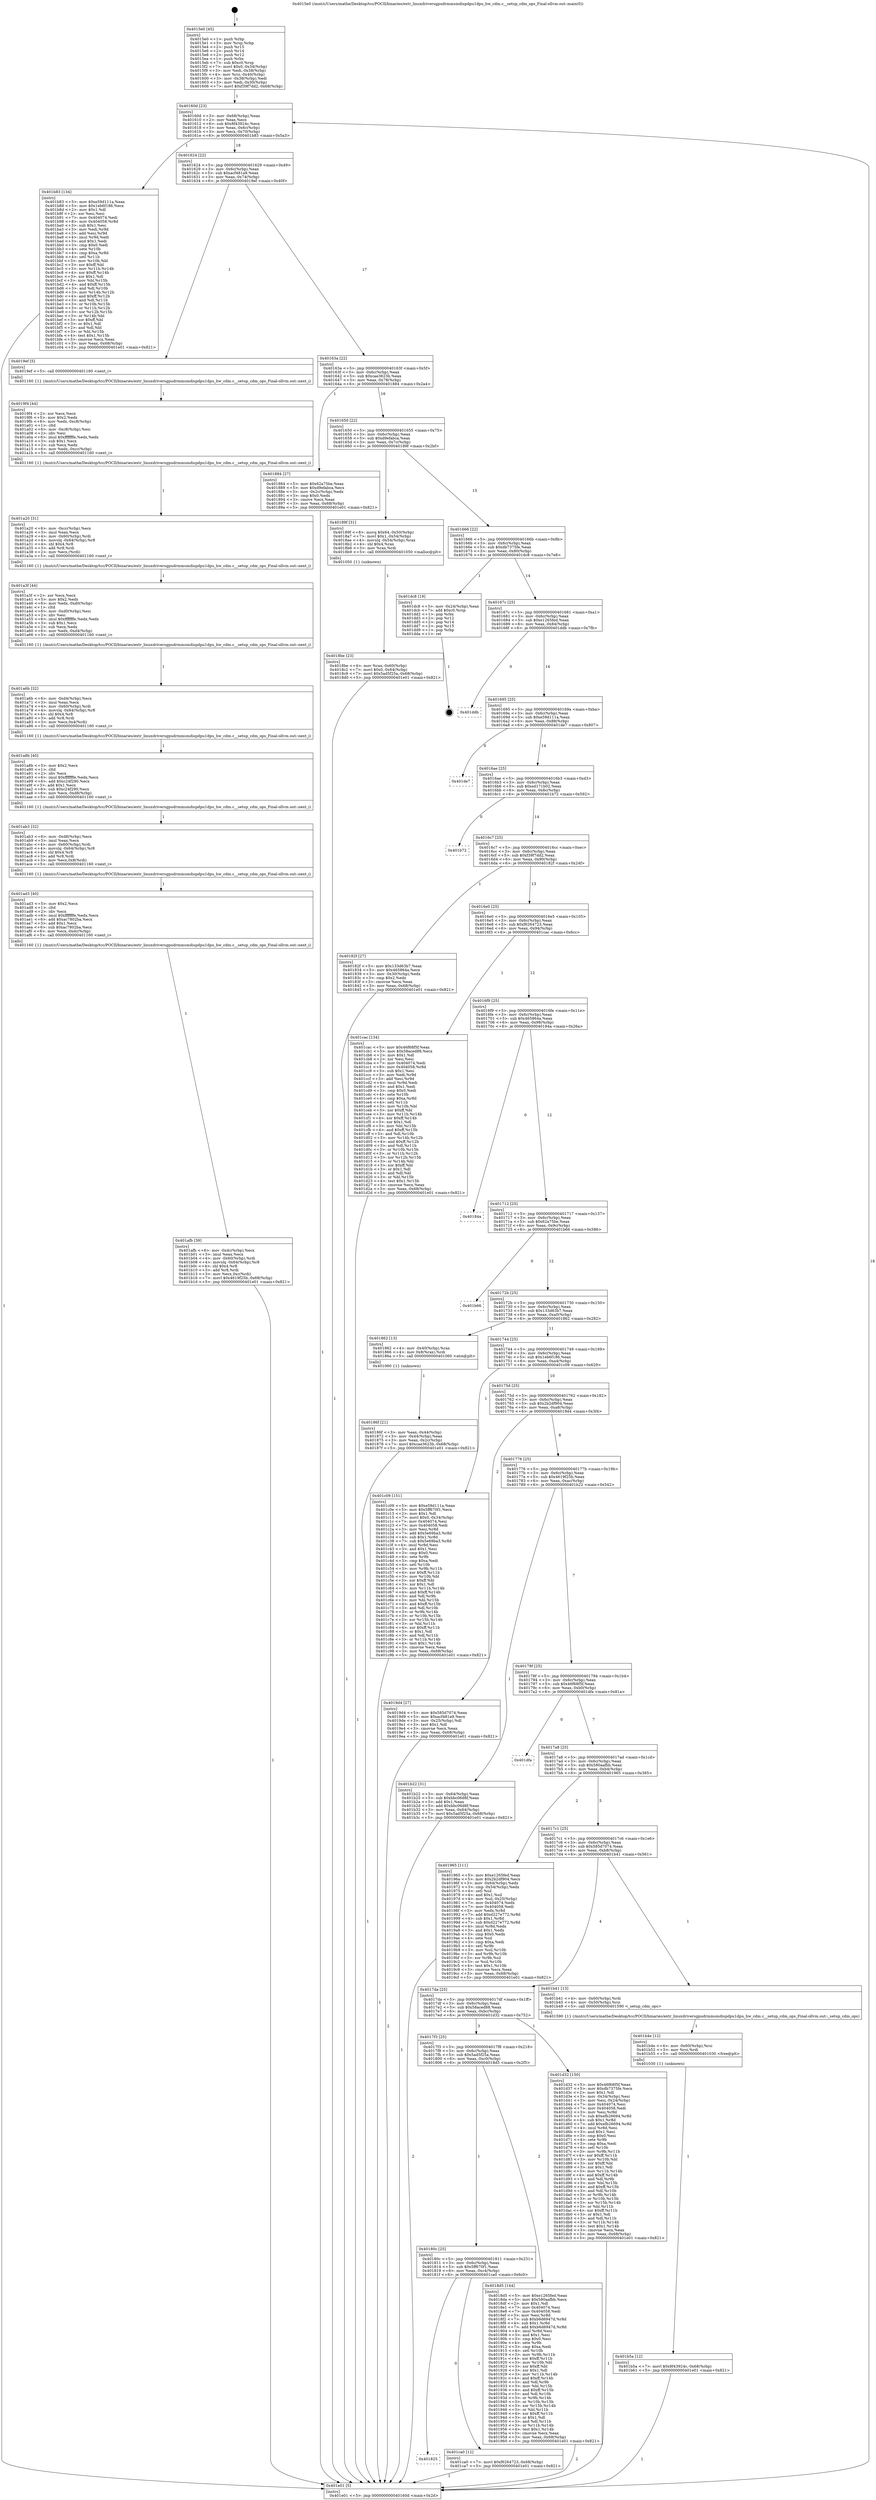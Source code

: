digraph "0x4015e0" {
  label = "0x4015e0 (/mnt/c/Users/mathe/Desktop/tcc/POCII/binaries/extr_linuxdriversgpudrmmsmdispdpu1dpu_hw_cdm.c__setup_cdm_ops_Final-ollvm.out::main(0))"
  labelloc = "t"
  node[shape=record]

  Entry [label="",width=0.3,height=0.3,shape=circle,fillcolor=black,style=filled]
  "0x40160d" [label="{
     0x40160d [23]\l
     | [instrs]\l
     &nbsp;&nbsp;0x40160d \<+3\>: mov -0x68(%rbp),%eax\l
     &nbsp;&nbsp;0x401610 \<+2\>: mov %eax,%ecx\l
     &nbsp;&nbsp;0x401612 \<+6\>: sub $0x8f43924c,%ecx\l
     &nbsp;&nbsp;0x401618 \<+3\>: mov %eax,-0x6c(%rbp)\l
     &nbsp;&nbsp;0x40161b \<+3\>: mov %ecx,-0x70(%rbp)\l
     &nbsp;&nbsp;0x40161e \<+6\>: je 0000000000401b83 \<main+0x5a3\>\l
  }"]
  "0x401b83" [label="{
     0x401b83 [134]\l
     | [instrs]\l
     &nbsp;&nbsp;0x401b83 \<+5\>: mov $0xe59d111a,%eax\l
     &nbsp;&nbsp;0x401b88 \<+5\>: mov $0x1eb6f186,%ecx\l
     &nbsp;&nbsp;0x401b8d \<+2\>: mov $0x1,%dl\l
     &nbsp;&nbsp;0x401b8f \<+2\>: xor %esi,%esi\l
     &nbsp;&nbsp;0x401b91 \<+7\>: mov 0x404074,%edi\l
     &nbsp;&nbsp;0x401b98 \<+8\>: mov 0x404058,%r8d\l
     &nbsp;&nbsp;0x401ba0 \<+3\>: sub $0x1,%esi\l
     &nbsp;&nbsp;0x401ba3 \<+3\>: mov %edi,%r9d\l
     &nbsp;&nbsp;0x401ba6 \<+3\>: add %esi,%r9d\l
     &nbsp;&nbsp;0x401ba9 \<+4\>: imul %r9d,%edi\l
     &nbsp;&nbsp;0x401bad \<+3\>: and $0x1,%edi\l
     &nbsp;&nbsp;0x401bb0 \<+3\>: cmp $0x0,%edi\l
     &nbsp;&nbsp;0x401bb3 \<+4\>: sete %r10b\l
     &nbsp;&nbsp;0x401bb7 \<+4\>: cmp $0xa,%r8d\l
     &nbsp;&nbsp;0x401bbb \<+4\>: setl %r11b\l
     &nbsp;&nbsp;0x401bbf \<+3\>: mov %r10b,%bl\l
     &nbsp;&nbsp;0x401bc2 \<+3\>: xor $0xff,%bl\l
     &nbsp;&nbsp;0x401bc5 \<+3\>: mov %r11b,%r14b\l
     &nbsp;&nbsp;0x401bc8 \<+4\>: xor $0xff,%r14b\l
     &nbsp;&nbsp;0x401bcc \<+3\>: xor $0x1,%dl\l
     &nbsp;&nbsp;0x401bcf \<+3\>: mov %bl,%r15b\l
     &nbsp;&nbsp;0x401bd2 \<+4\>: and $0xff,%r15b\l
     &nbsp;&nbsp;0x401bd6 \<+3\>: and %dl,%r10b\l
     &nbsp;&nbsp;0x401bd9 \<+3\>: mov %r14b,%r12b\l
     &nbsp;&nbsp;0x401bdc \<+4\>: and $0xff,%r12b\l
     &nbsp;&nbsp;0x401be0 \<+3\>: and %dl,%r11b\l
     &nbsp;&nbsp;0x401be3 \<+3\>: or %r10b,%r15b\l
     &nbsp;&nbsp;0x401be6 \<+3\>: or %r11b,%r12b\l
     &nbsp;&nbsp;0x401be9 \<+3\>: xor %r12b,%r15b\l
     &nbsp;&nbsp;0x401bec \<+3\>: or %r14b,%bl\l
     &nbsp;&nbsp;0x401bef \<+3\>: xor $0xff,%bl\l
     &nbsp;&nbsp;0x401bf2 \<+3\>: or $0x1,%dl\l
     &nbsp;&nbsp;0x401bf5 \<+2\>: and %dl,%bl\l
     &nbsp;&nbsp;0x401bf7 \<+3\>: or %bl,%r15b\l
     &nbsp;&nbsp;0x401bfa \<+4\>: test $0x1,%r15b\l
     &nbsp;&nbsp;0x401bfe \<+3\>: cmovne %ecx,%eax\l
     &nbsp;&nbsp;0x401c01 \<+3\>: mov %eax,-0x68(%rbp)\l
     &nbsp;&nbsp;0x401c04 \<+5\>: jmp 0000000000401e01 \<main+0x821\>\l
  }"]
  "0x401624" [label="{
     0x401624 [22]\l
     | [instrs]\l
     &nbsp;&nbsp;0x401624 \<+5\>: jmp 0000000000401629 \<main+0x49\>\l
     &nbsp;&nbsp;0x401629 \<+3\>: mov -0x6c(%rbp),%eax\l
     &nbsp;&nbsp;0x40162c \<+5\>: sub $0xacf481a9,%eax\l
     &nbsp;&nbsp;0x401631 \<+3\>: mov %eax,-0x74(%rbp)\l
     &nbsp;&nbsp;0x401634 \<+6\>: je 00000000004019ef \<main+0x40f\>\l
  }"]
  Exit [label="",width=0.3,height=0.3,shape=circle,fillcolor=black,style=filled,peripheries=2]
  "0x4019ef" [label="{
     0x4019ef [5]\l
     | [instrs]\l
     &nbsp;&nbsp;0x4019ef \<+5\>: call 0000000000401160 \<next_i\>\l
     | [calls]\l
     &nbsp;&nbsp;0x401160 \{1\} (/mnt/c/Users/mathe/Desktop/tcc/POCII/binaries/extr_linuxdriversgpudrmmsmdispdpu1dpu_hw_cdm.c__setup_cdm_ops_Final-ollvm.out::next_i)\l
  }"]
  "0x40163a" [label="{
     0x40163a [22]\l
     | [instrs]\l
     &nbsp;&nbsp;0x40163a \<+5\>: jmp 000000000040163f \<main+0x5f\>\l
     &nbsp;&nbsp;0x40163f \<+3\>: mov -0x6c(%rbp),%eax\l
     &nbsp;&nbsp;0x401642 \<+5\>: sub $0xcae3623b,%eax\l
     &nbsp;&nbsp;0x401647 \<+3\>: mov %eax,-0x78(%rbp)\l
     &nbsp;&nbsp;0x40164a \<+6\>: je 0000000000401884 \<main+0x2a4\>\l
  }"]
  "0x401825" [label="{
     0x401825\l
  }", style=dashed]
  "0x401884" [label="{
     0x401884 [27]\l
     | [instrs]\l
     &nbsp;&nbsp;0x401884 \<+5\>: mov $0x62a75be,%eax\l
     &nbsp;&nbsp;0x401889 \<+5\>: mov $0xd9efabca,%ecx\l
     &nbsp;&nbsp;0x40188e \<+3\>: mov -0x2c(%rbp),%edx\l
     &nbsp;&nbsp;0x401891 \<+3\>: cmp $0x0,%edx\l
     &nbsp;&nbsp;0x401894 \<+3\>: cmove %ecx,%eax\l
     &nbsp;&nbsp;0x401897 \<+3\>: mov %eax,-0x68(%rbp)\l
     &nbsp;&nbsp;0x40189a \<+5\>: jmp 0000000000401e01 \<main+0x821\>\l
  }"]
  "0x401650" [label="{
     0x401650 [22]\l
     | [instrs]\l
     &nbsp;&nbsp;0x401650 \<+5\>: jmp 0000000000401655 \<main+0x75\>\l
     &nbsp;&nbsp;0x401655 \<+3\>: mov -0x6c(%rbp),%eax\l
     &nbsp;&nbsp;0x401658 \<+5\>: sub $0xd9efabca,%eax\l
     &nbsp;&nbsp;0x40165d \<+3\>: mov %eax,-0x7c(%rbp)\l
     &nbsp;&nbsp;0x401660 \<+6\>: je 000000000040189f \<main+0x2bf\>\l
  }"]
  "0x401ca0" [label="{
     0x401ca0 [12]\l
     | [instrs]\l
     &nbsp;&nbsp;0x401ca0 \<+7\>: movl $0xf6264723,-0x68(%rbp)\l
     &nbsp;&nbsp;0x401ca7 \<+5\>: jmp 0000000000401e01 \<main+0x821\>\l
  }"]
  "0x40189f" [label="{
     0x40189f [31]\l
     | [instrs]\l
     &nbsp;&nbsp;0x40189f \<+8\>: movq $0x64,-0x50(%rbp)\l
     &nbsp;&nbsp;0x4018a7 \<+7\>: movl $0x1,-0x54(%rbp)\l
     &nbsp;&nbsp;0x4018ae \<+4\>: movslq -0x54(%rbp),%rax\l
     &nbsp;&nbsp;0x4018b2 \<+4\>: shl $0x4,%rax\l
     &nbsp;&nbsp;0x4018b6 \<+3\>: mov %rax,%rdi\l
     &nbsp;&nbsp;0x4018b9 \<+5\>: call 0000000000401050 \<malloc@plt\>\l
     | [calls]\l
     &nbsp;&nbsp;0x401050 \{1\} (unknown)\l
  }"]
  "0x401666" [label="{
     0x401666 [22]\l
     | [instrs]\l
     &nbsp;&nbsp;0x401666 \<+5\>: jmp 000000000040166b \<main+0x8b\>\l
     &nbsp;&nbsp;0x40166b \<+3\>: mov -0x6c(%rbp),%eax\l
     &nbsp;&nbsp;0x40166e \<+5\>: sub $0xdb7375fe,%eax\l
     &nbsp;&nbsp;0x401673 \<+3\>: mov %eax,-0x80(%rbp)\l
     &nbsp;&nbsp;0x401676 \<+6\>: je 0000000000401dc8 \<main+0x7e8\>\l
  }"]
  "0x401b5a" [label="{
     0x401b5a [12]\l
     | [instrs]\l
     &nbsp;&nbsp;0x401b5a \<+7\>: movl $0x8f43924c,-0x68(%rbp)\l
     &nbsp;&nbsp;0x401b61 \<+5\>: jmp 0000000000401e01 \<main+0x821\>\l
  }"]
  "0x401dc8" [label="{
     0x401dc8 [19]\l
     | [instrs]\l
     &nbsp;&nbsp;0x401dc8 \<+3\>: mov -0x24(%rbp),%eax\l
     &nbsp;&nbsp;0x401dcb \<+7\>: add $0xc0,%rsp\l
     &nbsp;&nbsp;0x401dd2 \<+1\>: pop %rbx\l
     &nbsp;&nbsp;0x401dd3 \<+2\>: pop %r12\l
     &nbsp;&nbsp;0x401dd5 \<+2\>: pop %r14\l
     &nbsp;&nbsp;0x401dd7 \<+2\>: pop %r15\l
     &nbsp;&nbsp;0x401dd9 \<+1\>: pop %rbp\l
     &nbsp;&nbsp;0x401dda \<+1\>: ret\l
  }"]
  "0x40167c" [label="{
     0x40167c [25]\l
     | [instrs]\l
     &nbsp;&nbsp;0x40167c \<+5\>: jmp 0000000000401681 \<main+0xa1\>\l
     &nbsp;&nbsp;0x401681 \<+3\>: mov -0x6c(%rbp),%eax\l
     &nbsp;&nbsp;0x401684 \<+5\>: sub $0xe1265fed,%eax\l
     &nbsp;&nbsp;0x401689 \<+6\>: mov %eax,-0x84(%rbp)\l
     &nbsp;&nbsp;0x40168f \<+6\>: je 0000000000401ddb \<main+0x7fb\>\l
  }"]
  "0x401b4e" [label="{
     0x401b4e [12]\l
     | [instrs]\l
     &nbsp;&nbsp;0x401b4e \<+4\>: mov -0x60(%rbp),%rsi\l
     &nbsp;&nbsp;0x401b52 \<+3\>: mov %rsi,%rdi\l
     &nbsp;&nbsp;0x401b55 \<+5\>: call 0000000000401030 \<free@plt\>\l
     | [calls]\l
     &nbsp;&nbsp;0x401030 \{1\} (unknown)\l
  }"]
  "0x401ddb" [label="{
     0x401ddb\l
  }", style=dashed]
  "0x401695" [label="{
     0x401695 [25]\l
     | [instrs]\l
     &nbsp;&nbsp;0x401695 \<+5\>: jmp 000000000040169a \<main+0xba\>\l
     &nbsp;&nbsp;0x40169a \<+3\>: mov -0x6c(%rbp),%eax\l
     &nbsp;&nbsp;0x40169d \<+5\>: sub $0xe59d111a,%eax\l
     &nbsp;&nbsp;0x4016a2 \<+6\>: mov %eax,-0x88(%rbp)\l
     &nbsp;&nbsp;0x4016a8 \<+6\>: je 0000000000401de7 \<main+0x807\>\l
  }"]
  "0x401afb" [label="{
     0x401afb [39]\l
     | [instrs]\l
     &nbsp;&nbsp;0x401afb \<+6\>: mov -0xdc(%rbp),%ecx\l
     &nbsp;&nbsp;0x401b01 \<+3\>: imul %eax,%ecx\l
     &nbsp;&nbsp;0x401b04 \<+4\>: mov -0x60(%rbp),%rdi\l
     &nbsp;&nbsp;0x401b08 \<+4\>: movslq -0x64(%rbp),%r8\l
     &nbsp;&nbsp;0x401b0c \<+4\>: shl $0x4,%r8\l
     &nbsp;&nbsp;0x401b10 \<+3\>: add %r8,%rdi\l
     &nbsp;&nbsp;0x401b13 \<+3\>: mov %ecx,0xc(%rdi)\l
     &nbsp;&nbsp;0x401b16 \<+7\>: movl $0x4619f25b,-0x68(%rbp)\l
     &nbsp;&nbsp;0x401b1d \<+5\>: jmp 0000000000401e01 \<main+0x821\>\l
  }"]
  "0x401de7" [label="{
     0x401de7\l
  }", style=dashed]
  "0x4016ae" [label="{
     0x4016ae [25]\l
     | [instrs]\l
     &nbsp;&nbsp;0x4016ae \<+5\>: jmp 00000000004016b3 \<main+0xd3\>\l
     &nbsp;&nbsp;0x4016b3 \<+3\>: mov -0x6c(%rbp),%eax\l
     &nbsp;&nbsp;0x4016b6 \<+5\>: sub $0xed171b02,%eax\l
     &nbsp;&nbsp;0x4016bb \<+6\>: mov %eax,-0x8c(%rbp)\l
     &nbsp;&nbsp;0x4016c1 \<+6\>: je 0000000000401b72 \<main+0x592\>\l
  }"]
  "0x401ad3" [label="{
     0x401ad3 [40]\l
     | [instrs]\l
     &nbsp;&nbsp;0x401ad3 \<+5\>: mov $0x2,%ecx\l
     &nbsp;&nbsp;0x401ad8 \<+1\>: cltd\l
     &nbsp;&nbsp;0x401ad9 \<+2\>: idiv %ecx\l
     &nbsp;&nbsp;0x401adb \<+6\>: imul $0xfffffffe,%edx,%ecx\l
     &nbsp;&nbsp;0x401ae1 \<+6\>: add $0xac7802ba,%ecx\l
     &nbsp;&nbsp;0x401ae7 \<+3\>: add $0x1,%ecx\l
     &nbsp;&nbsp;0x401aea \<+6\>: sub $0xac7802ba,%ecx\l
     &nbsp;&nbsp;0x401af0 \<+6\>: mov %ecx,-0xdc(%rbp)\l
     &nbsp;&nbsp;0x401af6 \<+5\>: call 0000000000401160 \<next_i\>\l
     | [calls]\l
     &nbsp;&nbsp;0x401160 \{1\} (/mnt/c/Users/mathe/Desktop/tcc/POCII/binaries/extr_linuxdriversgpudrmmsmdispdpu1dpu_hw_cdm.c__setup_cdm_ops_Final-ollvm.out::next_i)\l
  }"]
  "0x401b72" [label="{
     0x401b72\l
  }", style=dashed]
  "0x4016c7" [label="{
     0x4016c7 [25]\l
     | [instrs]\l
     &nbsp;&nbsp;0x4016c7 \<+5\>: jmp 00000000004016cc \<main+0xec\>\l
     &nbsp;&nbsp;0x4016cc \<+3\>: mov -0x6c(%rbp),%eax\l
     &nbsp;&nbsp;0x4016cf \<+5\>: sub $0xf39f7dd2,%eax\l
     &nbsp;&nbsp;0x4016d4 \<+6\>: mov %eax,-0x90(%rbp)\l
     &nbsp;&nbsp;0x4016da \<+6\>: je 000000000040182f \<main+0x24f\>\l
  }"]
  "0x401ab3" [label="{
     0x401ab3 [32]\l
     | [instrs]\l
     &nbsp;&nbsp;0x401ab3 \<+6\>: mov -0xd8(%rbp),%ecx\l
     &nbsp;&nbsp;0x401ab9 \<+3\>: imul %eax,%ecx\l
     &nbsp;&nbsp;0x401abc \<+4\>: mov -0x60(%rbp),%rdi\l
     &nbsp;&nbsp;0x401ac0 \<+4\>: movslq -0x64(%rbp),%r8\l
     &nbsp;&nbsp;0x401ac4 \<+4\>: shl $0x4,%r8\l
     &nbsp;&nbsp;0x401ac8 \<+3\>: add %r8,%rdi\l
     &nbsp;&nbsp;0x401acb \<+3\>: mov %ecx,0x8(%rdi)\l
     &nbsp;&nbsp;0x401ace \<+5\>: call 0000000000401160 \<next_i\>\l
     | [calls]\l
     &nbsp;&nbsp;0x401160 \{1\} (/mnt/c/Users/mathe/Desktop/tcc/POCII/binaries/extr_linuxdriversgpudrmmsmdispdpu1dpu_hw_cdm.c__setup_cdm_ops_Final-ollvm.out::next_i)\l
  }"]
  "0x40182f" [label="{
     0x40182f [27]\l
     | [instrs]\l
     &nbsp;&nbsp;0x40182f \<+5\>: mov $0x133d63b7,%eax\l
     &nbsp;&nbsp;0x401834 \<+5\>: mov $0x465864a,%ecx\l
     &nbsp;&nbsp;0x401839 \<+3\>: mov -0x30(%rbp),%edx\l
     &nbsp;&nbsp;0x40183c \<+3\>: cmp $0x2,%edx\l
     &nbsp;&nbsp;0x40183f \<+3\>: cmovne %ecx,%eax\l
     &nbsp;&nbsp;0x401842 \<+3\>: mov %eax,-0x68(%rbp)\l
     &nbsp;&nbsp;0x401845 \<+5\>: jmp 0000000000401e01 \<main+0x821\>\l
  }"]
  "0x4016e0" [label="{
     0x4016e0 [25]\l
     | [instrs]\l
     &nbsp;&nbsp;0x4016e0 \<+5\>: jmp 00000000004016e5 \<main+0x105\>\l
     &nbsp;&nbsp;0x4016e5 \<+3\>: mov -0x6c(%rbp),%eax\l
     &nbsp;&nbsp;0x4016e8 \<+5\>: sub $0xf6264723,%eax\l
     &nbsp;&nbsp;0x4016ed \<+6\>: mov %eax,-0x94(%rbp)\l
     &nbsp;&nbsp;0x4016f3 \<+6\>: je 0000000000401cac \<main+0x6cc\>\l
  }"]
  "0x401e01" [label="{
     0x401e01 [5]\l
     | [instrs]\l
     &nbsp;&nbsp;0x401e01 \<+5\>: jmp 000000000040160d \<main+0x2d\>\l
  }"]
  "0x4015e0" [label="{
     0x4015e0 [45]\l
     | [instrs]\l
     &nbsp;&nbsp;0x4015e0 \<+1\>: push %rbp\l
     &nbsp;&nbsp;0x4015e1 \<+3\>: mov %rsp,%rbp\l
     &nbsp;&nbsp;0x4015e4 \<+2\>: push %r15\l
     &nbsp;&nbsp;0x4015e6 \<+2\>: push %r14\l
     &nbsp;&nbsp;0x4015e8 \<+2\>: push %r12\l
     &nbsp;&nbsp;0x4015ea \<+1\>: push %rbx\l
     &nbsp;&nbsp;0x4015eb \<+7\>: sub $0xc0,%rsp\l
     &nbsp;&nbsp;0x4015f2 \<+7\>: movl $0x0,-0x34(%rbp)\l
     &nbsp;&nbsp;0x4015f9 \<+3\>: mov %edi,-0x38(%rbp)\l
     &nbsp;&nbsp;0x4015fc \<+4\>: mov %rsi,-0x40(%rbp)\l
     &nbsp;&nbsp;0x401600 \<+3\>: mov -0x38(%rbp),%edi\l
     &nbsp;&nbsp;0x401603 \<+3\>: mov %edi,-0x30(%rbp)\l
     &nbsp;&nbsp;0x401606 \<+7\>: movl $0xf39f7dd2,-0x68(%rbp)\l
  }"]
  "0x401a8b" [label="{
     0x401a8b [40]\l
     | [instrs]\l
     &nbsp;&nbsp;0x401a8b \<+5\>: mov $0x2,%ecx\l
     &nbsp;&nbsp;0x401a90 \<+1\>: cltd\l
     &nbsp;&nbsp;0x401a91 \<+2\>: idiv %ecx\l
     &nbsp;&nbsp;0x401a93 \<+6\>: imul $0xfffffffe,%edx,%ecx\l
     &nbsp;&nbsp;0x401a99 \<+6\>: add $0xc24f290,%ecx\l
     &nbsp;&nbsp;0x401a9f \<+3\>: add $0x1,%ecx\l
     &nbsp;&nbsp;0x401aa2 \<+6\>: sub $0xc24f290,%ecx\l
     &nbsp;&nbsp;0x401aa8 \<+6\>: mov %ecx,-0xd8(%rbp)\l
     &nbsp;&nbsp;0x401aae \<+5\>: call 0000000000401160 \<next_i\>\l
     | [calls]\l
     &nbsp;&nbsp;0x401160 \{1\} (/mnt/c/Users/mathe/Desktop/tcc/POCII/binaries/extr_linuxdriversgpudrmmsmdispdpu1dpu_hw_cdm.c__setup_cdm_ops_Final-ollvm.out::next_i)\l
  }"]
  "0x401cac" [label="{
     0x401cac [134]\l
     | [instrs]\l
     &nbsp;&nbsp;0x401cac \<+5\>: mov $0x46f68f5f,%eax\l
     &nbsp;&nbsp;0x401cb1 \<+5\>: mov $0x58aced88,%ecx\l
     &nbsp;&nbsp;0x401cb6 \<+2\>: mov $0x1,%dl\l
     &nbsp;&nbsp;0x401cb8 \<+2\>: xor %esi,%esi\l
     &nbsp;&nbsp;0x401cba \<+7\>: mov 0x404074,%edi\l
     &nbsp;&nbsp;0x401cc1 \<+8\>: mov 0x404058,%r8d\l
     &nbsp;&nbsp;0x401cc9 \<+3\>: sub $0x1,%esi\l
     &nbsp;&nbsp;0x401ccc \<+3\>: mov %edi,%r9d\l
     &nbsp;&nbsp;0x401ccf \<+3\>: add %esi,%r9d\l
     &nbsp;&nbsp;0x401cd2 \<+4\>: imul %r9d,%edi\l
     &nbsp;&nbsp;0x401cd6 \<+3\>: and $0x1,%edi\l
     &nbsp;&nbsp;0x401cd9 \<+3\>: cmp $0x0,%edi\l
     &nbsp;&nbsp;0x401cdc \<+4\>: sete %r10b\l
     &nbsp;&nbsp;0x401ce0 \<+4\>: cmp $0xa,%r8d\l
     &nbsp;&nbsp;0x401ce4 \<+4\>: setl %r11b\l
     &nbsp;&nbsp;0x401ce8 \<+3\>: mov %r10b,%bl\l
     &nbsp;&nbsp;0x401ceb \<+3\>: xor $0xff,%bl\l
     &nbsp;&nbsp;0x401cee \<+3\>: mov %r11b,%r14b\l
     &nbsp;&nbsp;0x401cf1 \<+4\>: xor $0xff,%r14b\l
     &nbsp;&nbsp;0x401cf5 \<+3\>: xor $0x1,%dl\l
     &nbsp;&nbsp;0x401cf8 \<+3\>: mov %bl,%r15b\l
     &nbsp;&nbsp;0x401cfb \<+4\>: and $0xff,%r15b\l
     &nbsp;&nbsp;0x401cff \<+3\>: and %dl,%r10b\l
     &nbsp;&nbsp;0x401d02 \<+3\>: mov %r14b,%r12b\l
     &nbsp;&nbsp;0x401d05 \<+4\>: and $0xff,%r12b\l
     &nbsp;&nbsp;0x401d09 \<+3\>: and %dl,%r11b\l
     &nbsp;&nbsp;0x401d0c \<+3\>: or %r10b,%r15b\l
     &nbsp;&nbsp;0x401d0f \<+3\>: or %r11b,%r12b\l
     &nbsp;&nbsp;0x401d12 \<+3\>: xor %r12b,%r15b\l
     &nbsp;&nbsp;0x401d15 \<+3\>: or %r14b,%bl\l
     &nbsp;&nbsp;0x401d18 \<+3\>: xor $0xff,%bl\l
     &nbsp;&nbsp;0x401d1b \<+3\>: or $0x1,%dl\l
     &nbsp;&nbsp;0x401d1e \<+2\>: and %dl,%bl\l
     &nbsp;&nbsp;0x401d20 \<+3\>: or %bl,%r15b\l
     &nbsp;&nbsp;0x401d23 \<+4\>: test $0x1,%r15b\l
     &nbsp;&nbsp;0x401d27 \<+3\>: cmovne %ecx,%eax\l
     &nbsp;&nbsp;0x401d2a \<+3\>: mov %eax,-0x68(%rbp)\l
     &nbsp;&nbsp;0x401d2d \<+5\>: jmp 0000000000401e01 \<main+0x821\>\l
  }"]
  "0x4016f9" [label="{
     0x4016f9 [25]\l
     | [instrs]\l
     &nbsp;&nbsp;0x4016f9 \<+5\>: jmp 00000000004016fe \<main+0x11e\>\l
     &nbsp;&nbsp;0x4016fe \<+3\>: mov -0x6c(%rbp),%eax\l
     &nbsp;&nbsp;0x401701 \<+5\>: sub $0x465864a,%eax\l
     &nbsp;&nbsp;0x401706 \<+6\>: mov %eax,-0x98(%rbp)\l
     &nbsp;&nbsp;0x40170c \<+6\>: je 000000000040184a \<main+0x26a\>\l
  }"]
  "0x401a6b" [label="{
     0x401a6b [32]\l
     | [instrs]\l
     &nbsp;&nbsp;0x401a6b \<+6\>: mov -0xd4(%rbp),%ecx\l
     &nbsp;&nbsp;0x401a71 \<+3\>: imul %eax,%ecx\l
     &nbsp;&nbsp;0x401a74 \<+4\>: mov -0x60(%rbp),%rdi\l
     &nbsp;&nbsp;0x401a78 \<+4\>: movslq -0x64(%rbp),%r8\l
     &nbsp;&nbsp;0x401a7c \<+4\>: shl $0x4,%r8\l
     &nbsp;&nbsp;0x401a80 \<+3\>: add %r8,%rdi\l
     &nbsp;&nbsp;0x401a83 \<+3\>: mov %ecx,0x4(%rdi)\l
     &nbsp;&nbsp;0x401a86 \<+5\>: call 0000000000401160 \<next_i\>\l
     | [calls]\l
     &nbsp;&nbsp;0x401160 \{1\} (/mnt/c/Users/mathe/Desktop/tcc/POCII/binaries/extr_linuxdriversgpudrmmsmdispdpu1dpu_hw_cdm.c__setup_cdm_ops_Final-ollvm.out::next_i)\l
  }"]
  "0x40184a" [label="{
     0x40184a\l
  }", style=dashed]
  "0x401712" [label="{
     0x401712 [25]\l
     | [instrs]\l
     &nbsp;&nbsp;0x401712 \<+5\>: jmp 0000000000401717 \<main+0x137\>\l
     &nbsp;&nbsp;0x401717 \<+3\>: mov -0x6c(%rbp),%eax\l
     &nbsp;&nbsp;0x40171a \<+5\>: sub $0x62a75be,%eax\l
     &nbsp;&nbsp;0x40171f \<+6\>: mov %eax,-0x9c(%rbp)\l
     &nbsp;&nbsp;0x401725 \<+6\>: je 0000000000401b66 \<main+0x586\>\l
  }"]
  "0x401a3f" [label="{
     0x401a3f [44]\l
     | [instrs]\l
     &nbsp;&nbsp;0x401a3f \<+2\>: xor %ecx,%ecx\l
     &nbsp;&nbsp;0x401a41 \<+5\>: mov $0x2,%edx\l
     &nbsp;&nbsp;0x401a46 \<+6\>: mov %edx,-0xd0(%rbp)\l
     &nbsp;&nbsp;0x401a4c \<+1\>: cltd\l
     &nbsp;&nbsp;0x401a4d \<+6\>: mov -0xd0(%rbp),%esi\l
     &nbsp;&nbsp;0x401a53 \<+2\>: idiv %esi\l
     &nbsp;&nbsp;0x401a55 \<+6\>: imul $0xfffffffe,%edx,%edx\l
     &nbsp;&nbsp;0x401a5b \<+3\>: sub $0x1,%ecx\l
     &nbsp;&nbsp;0x401a5e \<+2\>: sub %ecx,%edx\l
     &nbsp;&nbsp;0x401a60 \<+6\>: mov %edx,-0xd4(%rbp)\l
     &nbsp;&nbsp;0x401a66 \<+5\>: call 0000000000401160 \<next_i\>\l
     | [calls]\l
     &nbsp;&nbsp;0x401160 \{1\} (/mnt/c/Users/mathe/Desktop/tcc/POCII/binaries/extr_linuxdriversgpudrmmsmdispdpu1dpu_hw_cdm.c__setup_cdm_ops_Final-ollvm.out::next_i)\l
  }"]
  "0x401b66" [label="{
     0x401b66\l
  }", style=dashed]
  "0x40172b" [label="{
     0x40172b [25]\l
     | [instrs]\l
     &nbsp;&nbsp;0x40172b \<+5\>: jmp 0000000000401730 \<main+0x150\>\l
     &nbsp;&nbsp;0x401730 \<+3\>: mov -0x6c(%rbp),%eax\l
     &nbsp;&nbsp;0x401733 \<+5\>: sub $0x133d63b7,%eax\l
     &nbsp;&nbsp;0x401738 \<+6\>: mov %eax,-0xa0(%rbp)\l
     &nbsp;&nbsp;0x40173e \<+6\>: je 0000000000401862 \<main+0x282\>\l
  }"]
  "0x401a20" [label="{
     0x401a20 [31]\l
     | [instrs]\l
     &nbsp;&nbsp;0x401a20 \<+6\>: mov -0xcc(%rbp),%ecx\l
     &nbsp;&nbsp;0x401a26 \<+3\>: imul %eax,%ecx\l
     &nbsp;&nbsp;0x401a29 \<+4\>: mov -0x60(%rbp),%rdi\l
     &nbsp;&nbsp;0x401a2d \<+4\>: movslq -0x64(%rbp),%r8\l
     &nbsp;&nbsp;0x401a31 \<+4\>: shl $0x4,%r8\l
     &nbsp;&nbsp;0x401a35 \<+3\>: add %r8,%rdi\l
     &nbsp;&nbsp;0x401a38 \<+2\>: mov %ecx,(%rdi)\l
     &nbsp;&nbsp;0x401a3a \<+5\>: call 0000000000401160 \<next_i\>\l
     | [calls]\l
     &nbsp;&nbsp;0x401160 \{1\} (/mnt/c/Users/mathe/Desktop/tcc/POCII/binaries/extr_linuxdriversgpudrmmsmdispdpu1dpu_hw_cdm.c__setup_cdm_ops_Final-ollvm.out::next_i)\l
  }"]
  "0x401862" [label="{
     0x401862 [13]\l
     | [instrs]\l
     &nbsp;&nbsp;0x401862 \<+4\>: mov -0x40(%rbp),%rax\l
     &nbsp;&nbsp;0x401866 \<+4\>: mov 0x8(%rax),%rdi\l
     &nbsp;&nbsp;0x40186a \<+5\>: call 0000000000401060 \<atoi@plt\>\l
     | [calls]\l
     &nbsp;&nbsp;0x401060 \{1\} (unknown)\l
  }"]
  "0x401744" [label="{
     0x401744 [25]\l
     | [instrs]\l
     &nbsp;&nbsp;0x401744 \<+5\>: jmp 0000000000401749 \<main+0x169\>\l
     &nbsp;&nbsp;0x401749 \<+3\>: mov -0x6c(%rbp),%eax\l
     &nbsp;&nbsp;0x40174c \<+5\>: sub $0x1eb6f186,%eax\l
     &nbsp;&nbsp;0x401751 \<+6\>: mov %eax,-0xa4(%rbp)\l
     &nbsp;&nbsp;0x401757 \<+6\>: je 0000000000401c09 \<main+0x629\>\l
  }"]
  "0x40186f" [label="{
     0x40186f [21]\l
     | [instrs]\l
     &nbsp;&nbsp;0x40186f \<+3\>: mov %eax,-0x44(%rbp)\l
     &nbsp;&nbsp;0x401872 \<+3\>: mov -0x44(%rbp),%eax\l
     &nbsp;&nbsp;0x401875 \<+3\>: mov %eax,-0x2c(%rbp)\l
     &nbsp;&nbsp;0x401878 \<+7\>: movl $0xcae3623b,-0x68(%rbp)\l
     &nbsp;&nbsp;0x40187f \<+5\>: jmp 0000000000401e01 \<main+0x821\>\l
  }"]
  "0x4018be" [label="{
     0x4018be [23]\l
     | [instrs]\l
     &nbsp;&nbsp;0x4018be \<+4\>: mov %rax,-0x60(%rbp)\l
     &nbsp;&nbsp;0x4018c2 \<+7\>: movl $0x0,-0x64(%rbp)\l
     &nbsp;&nbsp;0x4018c9 \<+7\>: movl $0x5ad5f25a,-0x68(%rbp)\l
     &nbsp;&nbsp;0x4018d0 \<+5\>: jmp 0000000000401e01 \<main+0x821\>\l
  }"]
  "0x4019f4" [label="{
     0x4019f4 [44]\l
     | [instrs]\l
     &nbsp;&nbsp;0x4019f4 \<+2\>: xor %ecx,%ecx\l
     &nbsp;&nbsp;0x4019f6 \<+5\>: mov $0x2,%edx\l
     &nbsp;&nbsp;0x4019fb \<+6\>: mov %edx,-0xc8(%rbp)\l
     &nbsp;&nbsp;0x401a01 \<+1\>: cltd\l
     &nbsp;&nbsp;0x401a02 \<+6\>: mov -0xc8(%rbp),%esi\l
     &nbsp;&nbsp;0x401a08 \<+2\>: idiv %esi\l
     &nbsp;&nbsp;0x401a0a \<+6\>: imul $0xfffffffe,%edx,%edx\l
     &nbsp;&nbsp;0x401a10 \<+3\>: sub $0x1,%ecx\l
     &nbsp;&nbsp;0x401a13 \<+2\>: sub %ecx,%edx\l
     &nbsp;&nbsp;0x401a15 \<+6\>: mov %edx,-0xcc(%rbp)\l
     &nbsp;&nbsp;0x401a1b \<+5\>: call 0000000000401160 \<next_i\>\l
     | [calls]\l
     &nbsp;&nbsp;0x401160 \{1\} (/mnt/c/Users/mathe/Desktop/tcc/POCII/binaries/extr_linuxdriversgpudrmmsmdispdpu1dpu_hw_cdm.c__setup_cdm_ops_Final-ollvm.out::next_i)\l
  }"]
  "0x401c09" [label="{
     0x401c09 [151]\l
     | [instrs]\l
     &nbsp;&nbsp;0x401c09 \<+5\>: mov $0xe59d111a,%eax\l
     &nbsp;&nbsp;0x401c0e \<+5\>: mov $0x5ff670f1,%ecx\l
     &nbsp;&nbsp;0x401c13 \<+2\>: mov $0x1,%dl\l
     &nbsp;&nbsp;0x401c15 \<+7\>: movl $0x0,-0x34(%rbp)\l
     &nbsp;&nbsp;0x401c1c \<+7\>: mov 0x404074,%esi\l
     &nbsp;&nbsp;0x401c23 \<+7\>: mov 0x404058,%edi\l
     &nbsp;&nbsp;0x401c2a \<+3\>: mov %esi,%r8d\l
     &nbsp;&nbsp;0x401c2d \<+7\>: add $0x5e69ba3,%r8d\l
     &nbsp;&nbsp;0x401c34 \<+4\>: sub $0x1,%r8d\l
     &nbsp;&nbsp;0x401c38 \<+7\>: sub $0x5e69ba3,%r8d\l
     &nbsp;&nbsp;0x401c3f \<+4\>: imul %r8d,%esi\l
     &nbsp;&nbsp;0x401c43 \<+3\>: and $0x1,%esi\l
     &nbsp;&nbsp;0x401c46 \<+3\>: cmp $0x0,%esi\l
     &nbsp;&nbsp;0x401c49 \<+4\>: sete %r9b\l
     &nbsp;&nbsp;0x401c4d \<+3\>: cmp $0xa,%edi\l
     &nbsp;&nbsp;0x401c50 \<+4\>: setl %r10b\l
     &nbsp;&nbsp;0x401c54 \<+3\>: mov %r9b,%r11b\l
     &nbsp;&nbsp;0x401c57 \<+4\>: xor $0xff,%r11b\l
     &nbsp;&nbsp;0x401c5b \<+3\>: mov %r10b,%bl\l
     &nbsp;&nbsp;0x401c5e \<+3\>: xor $0xff,%bl\l
     &nbsp;&nbsp;0x401c61 \<+3\>: xor $0x1,%dl\l
     &nbsp;&nbsp;0x401c64 \<+3\>: mov %r11b,%r14b\l
     &nbsp;&nbsp;0x401c67 \<+4\>: and $0xff,%r14b\l
     &nbsp;&nbsp;0x401c6b \<+3\>: and %dl,%r9b\l
     &nbsp;&nbsp;0x401c6e \<+3\>: mov %bl,%r15b\l
     &nbsp;&nbsp;0x401c71 \<+4\>: and $0xff,%r15b\l
     &nbsp;&nbsp;0x401c75 \<+3\>: and %dl,%r10b\l
     &nbsp;&nbsp;0x401c78 \<+3\>: or %r9b,%r14b\l
     &nbsp;&nbsp;0x401c7b \<+3\>: or %r10b,%r15b\l
     &nbsp;&nbsp;0x401c7e \<+3\>: xor %r15b,%r14b\l
     &nbsp;&nbsp;0x401c81 \<+3\>: or %bl,%r11b\l
     &nbsp;&nbsp;0x401c84 \<+4\>: xor $0xff,%r11b\l
     &nbsp;&nbsp;0x401c88 \<+3\>: or $0x1,%dl\l
     &nbsp;&nbsp;0x401c8b \<+3\>: and %dl,%r11b\l
     &nbsp;&nbsp;0x401c8e \<+3\>: or %r11b,%r14b\l
     &nbsp;&nbsp;0x401c91 \<+4\>: test $0x1,%r14b\l
     &nbsp;&nbsp;0x401c95 \<+3\>: cmovne %ecx,%eax\l
     &nbsp;&nbsp;0x401c98 \<+3\>: mov %eax,-0x68(%rbp)\l
     &nbsp;&nbsp;0x401c9b \<+5\>: jmp 0000000000401e01 \<main+0x821\>\l
  }"]
  "0x40175d" [label="{
     0x40175d [25]\l
     | [instrs]\l
     &nbsp;&nbsp;0x40175d \<+5\>: jmp 0000000000401762 \<main+0x182\>\l
     &nbsp;&nbsp;0x401762 \<+3\>: mov -0x6c(%rbp),%eax\l
     &nbsp;&nbsp;0x401765 \<+5\>: sub $0x2b2df904,%eax\l
     &nbsp;&nbsp;0x40176a \<+6\>: mov %eax,-0xa8(%rbp)\l
     &nbsp;&nbsp;0x401770 \<+6\>: je 00000000004019d4 \<main+0x3f4\>\l
  }"]
  "0x40180c" [label="{
     0x40180c [25]\l
     | [instrs]\l
     &nbsp;&nbsp;0x40180c \<+5\>: jmp 0000000000401811 \<main+0x231\>\l
     &nbsp;&nbsp;0x401811 \<+3\>: mov -0x6c(%rbp),%eax\l
     &nbsp;&nbsp;0x401814 \<+5\>: sub $0x5ff670f1,%eax\l
     &nbsp;&nbsp;0x401819 \<+6\>: mov %eax,-0xc4(%rbp)\l
     &nbsp;&nbsp;0x40181f \<+6\>: je 0000000000401ca0 \<main+0x6c0\>\l
  }"]
  "0x4019d4" [label="{
     0x4019d4 [27]\l
     | [instrs]\l
     &nbsp;&nbsp;0x4019d4 \<+5\>: mov $0x585d7074,%eax\l
     &nbsp;&nbsp;0x4019d9 \<+5\>: mov $0xacf481a9,%ecx\l
     &nbsp;&nbsp;0x4019de \<+3\>: mov -0x25(%rbp),%dl\l
     &nbsp;&nbsp;0x4019e1 \<+3\>: test $0x1,%dl\l
     &nbsp;&nbsp;0x4019e4 \<+3\>: cmovne %ecx,%eax\l
     &nbsp;&nbsp;0x4019e7 \<+3\>: mov %eax,-0x68(%rbp)\l
     &nbsp;&nbsp;0x4019ea \<+5\>: jmp 0000000000401e01 \<main+0x821\>\l
  }"]
  "0x401776" [label="{
     0x401776 [25]\l
     | [instrs]\l
     &nbsp;&nbsp;0x401776 \<+5\>: jmp 000000000040177b \<main+0x19b\>\l
     &nbsp;&nbsp;0x40177b \<+3\>: mov -0x6c(%rbp),%eax\l
     &nbsp;&nbsp;0x40177e \<+5\>: sub $0x4619f25b,%eax\l
     &nbsp;&nbsp;0x401783 \<+6\>: mov %eax,-0xac(%rbp)\l
     &nbsp;&nbsp;0x401789 \<+6\>: je 0000000000401b22 \<main+0x542\>\l
  }"]
  "0x4018d5" [label="{
     0x4018d5 [144]\l
     | [instrs]\l
     &nbsp;&nbsp;0x4018d5 \<+5\>: mov $0xe1265fed,%eax\l
     &nbsp;&nbsp;0x4018da \<+5\>: mov $0x580aafbb,%ecx\l
     &nbsp;&nbsp;0x4018df \<+2\>: mov $0x1,%dl\l
     &nbsp;&nbsp;0x4018e1 \<+7\>: mov 0x404074,%esi\l
     &nbsp;&nbsp;0x4018e8 \<+7\>: mov 0x404058,%edi\l
     &nbsp;&nbsp;0x4018ef \<+3\>: mov %esi,%r8d\l
     &nbsp;&nbsp;0x4018f2 \<+7\>: sub $0xb6d6947d,%r8d\l
     &nbsp;&nbsp;0x4018f9 \<+4\>: sub $0x1,%r8d\l
     &nbsp;&nbsp;0x4018fd \<+7\>: add $0xb6d6947d,%r8d\l
     &nbsp;&nbsp;0x401904 \<+4\>: imul %r8d,%esi\l
     &nbsp;&nbsp;0x401908 \<+3\>: and $0x1,%esi\l
     &nbsp;&nbsp;0x40190b \<+3\>: cmp $0x0,%esi\l
     &nbsp;&nbsp;0x40190e \<+4\>: sete %r9b\l
     &nbsp;&nbsp;0x401912 \<+3\>: cmp $0xa,%edi\l
     &nbsp;&nbsp;0x401915 \<+4\>: setl %r10b\l
     &nbsp;&nbsp;0x401919 \<+3\>: mov %r9b,%r11b\l
     &nbsp;&nbsp;0x40191c \<+4\>: xor $0xff,%r11b\l
     &nbsp;&nbsp;0x401920 \<+3\>: mov %r10b,%bl\l
     &nbsp;&nbsp;0x401923 \<+3\>: xor $0xff,%bl\l
     &nbsp;&nbsp;0x401926 \<+3\>: xor $0x1,%dl\l
     &nbsp;&nbsp;0x401929 \<+3\>: mov %r11b,%r14b\l
     &nbsp;&nbsp;0x40192c \<+4\>: and $0xff,%r14b\l
     &nbsp;&nbsp;0x401930 \<+3\>: and %dl,%r9b\l
     &nbsp;&nbsp;0x401933 \<+3\>: mov %bl,%r15b\l
     &nbsp;&nbsp;0x401936 \<+4\>: and $0xff,%r15b\l
     &nbsp;&nbsp;0x40193a \<+3\>: and %dl,%r10b\l
     &nbsp;&nbsp;0x40193d \<+3\>: or %r9b,%r14b\l
     &nbsp;&nbsp;0x401940 \<+3\>: or %r10b,%r15b\l
     &nbsp;&nbsp;0x401943 \<+3\>: xor %r15b,%r14b\l
     &nbsp;&nbsp;0x401946 \<+3\>: or %bl,%r11b\l
     &nbsp;&nbsp;0x401949 \<+4\>: xor $0xff,%r11b\l
     &nbsp;&nbsp;0x40194d \<+3\>: or $0x1,%dl\l
     &nbsp;&nbsp;0x401950 \<+3\>: and %dl,%r11b\l
     &nbsp;&nbsp;0x401953 \<+3\>: or %r11b,%r14b\l
     &nbsp;&nbsp;0x401956 \<+4\>: test $0x1,%r14b\l
     &nbsp;&nbsp;0x40195a \<+3\>: cmovne %ecx,%eax\l
     &nbsp;&nbsp;0x40195d \<+3\>: mov %eax,-0x68(%rbp)\l
     &nbsp;&nbsp;0x401960 \<+5\>: jmp 0000000000401e01 \<main+0x821\>\l
  }"]
  "0x401b22" [label="{
     0x401b22 [31]\l
     | [instrs]\l
     &nbsp;&nbsp;0x401b22 \<+3\>: mov -0x64(%rbp),%eax\l
     &nbsp;&nbsp;0x401b25 \<+5\>: sub $0xbbc06d8f,%eax\l
     &nbsp;&nbsp;0x401b2a \<+3\>: add $0x1,%eax\l
     &nbsp;&nbsp;0x401b2d \<+5\>: add $0xbbc06d8f,%eax\l
     &nbsp;&nbsp;0x401b32 \<+3\>: mov %eax,-0x64(%rbp)\l
     &nbsp;&nbsp;0x401b35 \<+7\>: movl $0x5ad5f25a,-0x68(%rbp)\l
     &nbsp;&nbsp;0x401b3c \<+5\>: jmp 0000000000401e01 \<main+0x821\>\l
  }"]
  "0x40178f" [label="{
     0x40178f [25]\l
     | [instrs]\l
     &nbsp;&nbsp;0x40178f \<+5\>: jmp 0000000000401794 \<main+0x1b4\>\l
     &nbsp;&nbsp;0x401794 \<+3\>: mov -0x6c(%rbp),%eax\l
     &nbsp;&nbsp;0x401797 \<+5\>: sub $0x46f68f5f,%eax\l
     &nbsp;&nbsp;0x40179c \<+6\>: mov %eax,-0xb0(%rbp)\l
     &nbsp;&nbsp;0x4017a2 \<+6\>: je 0000000000401dfa \<main+0x81a\>\l
  }"]
  "0x4017f3" [label="{
     0x4017f3 [25]\l
     | [instrs]\l
     &nbsp;&nbsp;0x4017f3 \<+5\>: jmp 00000000004017f8 \<main+0x218\>\l
     &nbsp;&nbsp;0x4017f8 \<+3\>: mov -0x6c(%rbp),%eax\l
     &nbsp;&nbsp;0x4017fb \<+5\>: sub $0x5ad5f25a,%eax\l
     &nbsp;&nbsp;0x401800 \<+6\>: mov %eax,-0xc0(%rbp)\l
     &nbsp;&nbsp;0x401806 \<+6\>: je 00000000004018d5 \<main+0x2f5\>\l
  }"]
  "0x401dfa" [label="{
     0x401dfa\l
  }", style=dashed]
  "0x4017a8" [label="{
     0x4017a8 [25]\l
     | [instrs]\l
     &nbsp;&nbsp;0x4017a8 \<+5\>: jmp 00000000004017ad \<main+0x1cd\>\l
     &nbsp;&nbsp;0x4017ad \<+3\>: mov -0x6c(%rbp),%eax\l
     &nbsp;&nbsp;0x4017b0 \<+5\>: sub $0x580aafbb,%eax\l
     &nbsp;&nbsp;0x4017b5 \<+6\>: mov %eax,-0xb4(%rbp)\l
     &nbsp;&nbsp;0x4017bb \<+6\>: je 0000000000401965 \<main+0x385\>\l
  }"]
  "0x401d32" [label="{
     0x401d32 [150]\l
     | [instrs]\l
     &nbsp;&nbsp;0x401d32 \<+5\>: mov $0x46f68f5f,%eax\l
     &nbsp;&nbsp;0x401d37 \<+5\>: mov $0xdb7375fe,%ecx\l
     &nbsp;&nbsp;0x401d3c \<+2\>: mov $0x1,%dl\l
     &nbsp;&nbsp;0x401d3e \<+3\>: mov -0x34(%rbp),%esi\l
     &nbsp;&nbsp;0x401d41 \<+3\>: mov %esi,-0x24(%rbp)\l
     &nbsp;&nbsp;0x401d44 \<+7\>: mov 0x404074,%esi\l
     &nbsp;&nbsp;0x401d4b \<+7\>: mov 0x404058,%edi\l
     &nbsp;&nbsp;0x401d52 \<+3\>: mov %esi,%r8d\l
     &nbsp;&nbsp;0x401d55 \<+7\>: sub $0xefb26694,%r8d\l
     &nbsp;&nbsp;0x401d5c \<+4\>: sub $0x1,%r8d\l
     &nbsp;&nbsp;0x401d60 \<+7\>: add $0xefb26694,%r8d\l
     &nbsp;&nbsp;0x401d67 \<+4\>: imul %r8d,%esi\l
     &nbsp;&nbsp;0x401d6b \<+3\>: and $0x1,%esi\l
     &nbsp;&nbsp;0x401d6e \<+3\>: cmp $0x0,%esi\l
     &nbsp;&nbsp;0x401d71 \<+4\>: sete %r9b\l
     &nbsp;&nbsp;0x401d75 \<+3\>: cmp $0xa,%edi\l
     &nbsp;&nbsp;0x401d78 \<+4\>: setl %r10b\l
     &nbsp;&nbsp;0x401d7c \<+3\>: mov %r9b,%r11b\l
     &nbsp;&nbsp;0x401d7f \<+4\>: xor $0xff,%r11b\l
     &nbsp;&nbsp;0x401d83 \<+3\>: mov %r10b,%bl\l
     &nbsp;&nbsp;0x401d86 \<+3\>: xor $0xff,%bl\l
     &nbsp;&nbsp;0x401d89 \<+3\>: xor $0x1,%dl\l
     &nbsp;&nbsp;0x401d8c \<+3\>: mov %r11b,%r14b\l
     &nbsp;&nbsp;0x401d8f \<+4\>: and $0xff,%r14b\l
     &nbsp;&nbsp;0x401d93 \<+3\>: and %dl,%r9b\l
     &nbsp;&nbsp;0x401d96 \<+3\>: mov %bl,%r15b\l
     &nbsp;&nbsp;0x401d99 \<+4\>: and $0xff,%r15b\l
     &nbsp;&nbsp;0x401d9d \<+3\>: and %dl,%r10b\l
     &nbsp;&nbsp;0x401da0 \<+3\>: or %r9b,%r14b\l
     &nbsp;&nbsp;0x401da3 \<+3\>: or %r10b,%r15b\l
     &nbsp;&nbsp;0x401da6 \<+3\>: xor %r15b,%r14b\l
     &nbsp;&nbsp;0x401da9 \<+3\>: or %bl,%r11b\l
     &nbsp;&nbsp;0x401dac \<+4\>: xor $0xff,%r11b\l
     &nbsp;&nbsp;0x401db0 \<+3\>: or $0x1,%dl\l
     &nbsp;&nbsp;0x401db3 \<+3\>: and %dl,%r11b\l
     &nbsp;&nbsp;0x401db6 \<+3\>: or %r11b,%r14b\l
     &nbsp;&nbsp;0x401db9 \<+4\>: test $0x1,%r14b\l
     &nbsp;&nbsp;0x401dbd \<+3\>: cmovne %ecx,%eax\l
     &nbsp;&nbsp;0x401dc0 \<+3\>: mov %eax,-0x68(%rbp)\l
     &nbsp;&nbsp;0x401dc3 \<+5\>: jmp 0000000000401e01 \<main+0x821\>\l
  }"]
  "0x401965" [label="{
     0x401965 [111]\l
     | [instrs]\l
     &nbsp;&nbsp;0x401965 \<+5\>: mov $0xe1265fed,%eax\l
     &nbsp;&nbsp;0x40196a \<+5\>: mov $0x2b2df904,%ecx\l
     &nbsp;&nbsp;0x40196f \<+3\>: mov -0x64(%rbp),%edx\l
     &nbsp;&nbsp;0x401972 \<+3\>: cmp -0x54(%rbp),%edx\l
     &nbsp;&nbsp;0x401975 \<+4\>: setl %sil\l
     &nbsp;&nbsp;0x401979 \<+4\>: and $0x1,%sil\l
     &nbsp;&nbsp;0x40197d \<+4\>: mov %sil,-0x25(%rbp)\l
     &nbsp;&nbsp;0x401981 \<+7\>: mov 0x404074,%edx\l
     &nbsp;&nbsp;0x401988 \<+7\>: mov 0x404058,%edi\l
     &nbsp;&nbsp;0x40198f \<+3\>: mov %edx,%r8d\l
     &nbsp;&nbsp;0x401992 \<+7\>: add $0xd227e772,%r8d\l
     &nbsp;&nbsp;0x401999 \<+4\>: sub $0x1,%r8d\l
     &nbsp;&nbsp;0x40199d \<+7\>: sub $0xd227e772,%r8d\l
     &nbsp;&nbsp;0x4019a4 \<+4\>: imul %r8d,%edx\l
     &nbsp;&nbsp;0x4019a8 \<+3\>: and $0x1,%edx\l
     &nbsp;&nbsp;0x4019ab \<+3\>: cmp $0x0,%edx\l
     &nbsp;&nbsp;0x4019ae \<+4\>: sete %sil\l
     &nbsp;&nbsp;0x4019b2 \<+3\>: cmp $0xa,%edi\l
     &nbsp;&nbsp;0x4019b5 \<+4\>: setl %r9b\l
     &nbsp;&nbsp;0x4019b9 \<+3\>: mov %sil,%r10b\l
     &nbsp;&nbsp;0x4019bc \<+3\>: and %r9b,%r10b\l
     &nbsp;&nbsp;0x4019bf \<+3\>: xor %r9b,%sil\l
     &nbsp;&nbsp;0x4019c2 \<+3\>: or %sil,%r10b\l
     &nbsp;&nbsp;0x4019c5 \<+4\>: test $0x1,%r10b\l
     &nbsp;&nbsp;0x4019c9 \<+3\>: cmovne %ecx,%eax\l
     &nbsp;&nbsp;0x4019cc \<+3\>: mov %eax,-0x68(%rbp)\l
     &nbsp;&nbsp;0x4019cf \<+5\>: jmp 0000000000401e01 \<main+0x821\>\l
  }"]
  "0x4017c1" [label="{
     0x4017c1 [25]\l
     | [instrs]\l
     &nbsp;&nbsp;0x4017c1 \<+5\>: jmp 00000000004017c6 \<main+0x1e6\>\l
     &nbsp;&nbsp;0x4017c6 \<+3\>: mov -0x6c(%rbp),%eax\l
     &nbsp;&nbsp;0x4017c9 \<+5\>: sub $0x585d7074,%eax\l
     &nbsp;&nbsp;0x4017ce \<+6\>: mov %eax,-0xb8(%rbp)\l
     &nbsp;&nbsp;0x4017d4 \<+6\>: je 0000000000401b41 \<main+0x561\>\l
  }"]
  "0x4017da" [label="{
     0x4017da [25]\l
     | [instrs]\l
     &nbsp;&nbsp;0x4017da \<+5\>: jmp 00000000004017df \<main+0x1ff\>\l
     &nbsp;&nbsp;0x4017df \<+3\>: mov -0x6c(%rbp),%eax\l
     &nbsp;&nbsp;0x4017e2 \<+5\>: sub $0x58aced88,%eax\l
     &nbsp;&nbsp;0x4017e7 \<+6\>: mov %eax,-0xbc(%rbp)\l
     &nbsp;&nbsp;0x4017ed \<+6\>: je 0000000000401d32 \<main+0x752\>\l
  }"]
  "0x401b41" [label="{
     0x401b41 [13]\l
     | [instrs]\l
     &nbsp;&nbsp;0x401b41 \<+4\>: mov -0x60(%rbp),%rdi\l
     &nbsp;&nbsp;0x401b45 \<+4\>: mov -0x50(%rbp),%rsi\l
     &nbsp;&nbsp;0x401b49 \<+5\>: call 0000000000401590 \<_setup_cdm_ops\>\l
     | [calls]\l
     &nbsp;&nbsp;0x401590 \{1\} (/mnt/c/Users/mathe/Desktop/tcc/POCII/binaries/extr_linuxdriversgpudrmmsmdispdpu1dpu_hw_cdm.c__setup_cdm_ops_Final-ollvm.out::_setup_cdm_ops)\l
  }"]
  Entry -> "0x4015e0" [label=" 1"]
  "0x40160d" -> "0x401b83" [label=" 1"]
  "0x40160d" -> "0x401624" [label=" 18"]
  "0x401dc8" -> Exit [label=" 1"]
  "0x401624" -> "0x4019ef" [label=" 1"]
  "0x401624" -> "0x40163a" [label=" 17"]
  "0x401d32" -> "0x401e01" [label=" 1"]
  "0x40163a" -> "0x401884" [label=" 1"]
  "0x40163a" -> "0x401650" [label=" 16"]
  "0x401cac" -> "0x401e01" [label=" 1"]
  "0x401650" -> "0x40189f" [label=" 1"]
  "0x401650" -> "0x401666" [label=" 15"]
  "0x401ca0" -> "0x401e01" [label=" 1"]
  "0x401666" -> "0x401dc8" [label=" 1"]
  "0x401666" -> "0x40167c" [label=" 14"]
  "0x40180c" -> "0x401ca0" [label=" 1"]
  "0x40167c" -> "0x401ddb" [label=" 0"]
  "0x40167c" -> "0x401695" [label=" 14"]
  "0x40180c" -> "0x401825" [label=" 0"]
  "0x401695" -> "0x401de7" [label=" 0"]
  "0x401695" -> "0x4016ae" [label=" 14"]
  "0x401c09" -> "0x401e01" [label=" 1"]
  "0x4016ae" -> "0x401b72" [label=" 0"]
  "0x4016ae" -> "0x4016c7" [label=" 14"]
  "0x401b83" -> "0x401e01" [label=" 1"]
  "0x4016c7" -> "0x40182f" [label=" 1"]
  "0x4016c7" -> "0x4016e0" [label=" 13"]
  "0x40182f" -> "0x401e01" [label=" 1"]
  "0x4015e0" -> "0x40160d" [label=" 1"]
  "0x401e01" -> "0x40160d" [label=" 18"]
  "0x401b5a" -> "0x401e01" [label=" 1"]
  "0x4016e0" -> "0x401cac" [label=" 1"]
  "0x4016e0" -> "0x4016f9" [label=" 12"]
  "0x401b4e" -> "0x401b5a" [label=" 1"]
  "0x4016f9" -> "0x40184a" [label=" 0"]
  "0x4016f9" -> "0x401712" [label=" 12"]
  "0x401b41" -> "0x401b4e" [label=" 1"]
  "0x401712" -> "0x401b66" [label=" 0"]
  "0x401712" -> "0x40172b" [label=" 12"]
  "0x401b22" -> "0x401e01" [label=" 1"]
  "0x40172b" -> "0x401862" [label=" 1"]
  "0x40172b" -> "0x401744" [label=" 11"]
  "0x401862" -> "0x40186f" [label=" 1"]
  "0x40186f" -> "0x401e01" [label=" 1"]
  "0x401884" -> "0x401e01" [label=" 1"]
  "0x40189f" -> "0x4018be" [label=" 1"]
  "0x4018be" -> "0x401e01" [label=" 1"]
  "0x401afb" -> "0x401e01" [label=" 1"]
  "0x401744" -> "0x401c09" [label=" 1"]
  "0x401744" -> "0x40175d" [label=" 10"]
  "0x401ad3" -> "0x401afb" [label=" 1"]
  "0x40175d" -> "0x4019d4" [label=" 2"]
  "0x40175d" -> "0x401776" [label=" 8"]
  "0x401ab3" -> "0x401ad3" [label=" 1"]
  "0x401776" -> "0x401b22" [label=" 1"]
  "0x401776" -> "0x40178f" [label=" 7"]
  "0x401a8b" -> "0x401ab3" [label=" 1"]
  "0x40178f" -> "0x401dfa" [label=" 0"]
  "0x40178f" -> "0x4017a8" [label=" 7"]
  "0x401a3f" -> "0x401a6b" [label=" 1"]
  "0x4017a8" -> "0x401965" [label=" 2"]
  "0x4017a8" -> "0x4017c1" [label=" 5"]
  "0x401a20" -> "0x401a3f" [label=" 1"]
  "0x4017c1" -> "0x401b41" [label=" 1"]
  "0x4017c1" -> "0x4017da" [label=" 4"]
  "0x4019f4" -> "0x401a20" [label=" 1"]
  "0x4017da" -> "0x401d32" [label=" 1"]
  "0x4017da" -> "0x4017f3" [label=" 3"]
  "0x401a6b" -> "0x401a8b" [label=" 1"]
  "0x4017f3" -> "0x4018d5" [label=" 2"]
  "0x4017f3" -> "0x40180c" [label=" 1"]
  "0x4018d5" -> "0x401e01" [label=" 2"]
  "0x401965" -> "0x401e01" [label=" 2"]
  "0x4019d4" -> "0x401e01" [label=" 2"]
  "0x4019ef" -> "0x4019f4" [label=" 1"]
}
